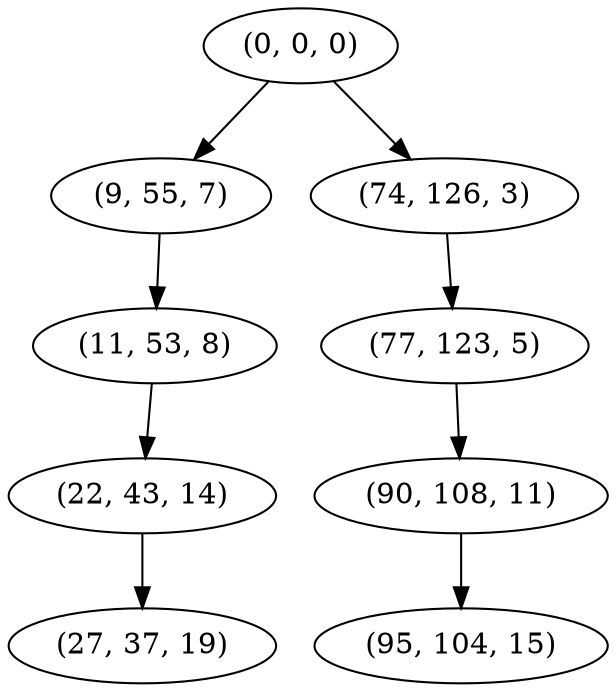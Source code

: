 digraph tree {
    "(0, 0, 0)";
    "(9, 55, 7)";
    "(11, 53, 8)";
    "(22, 43, 14)";
    "(27, 37, 19)";
    "(74, 126, 3)";
    "(77, 123, 5)";
    "(90, 108, 11)";
    "(95, 104, 15)";
    "(0, 0, 0)" -> "(9, 55, 7)";
    "(0, 0, 0)" -> "(74, 126, 3)";
    "(9, 55, 7)" -> "(11, 53, 8)";
    "(11, 53, 8)" -> "(22, 43, 14)";
    "(22, 43, 14)" -> "(27, 37, 19)";
    "(74, 126, 3)" -> "(77, 123, 5)";
    "(77, 123, 5)" -> "(90, 108, 11)";
    "(90, 108, 11)" -> "(95, 104, 15)";
}
